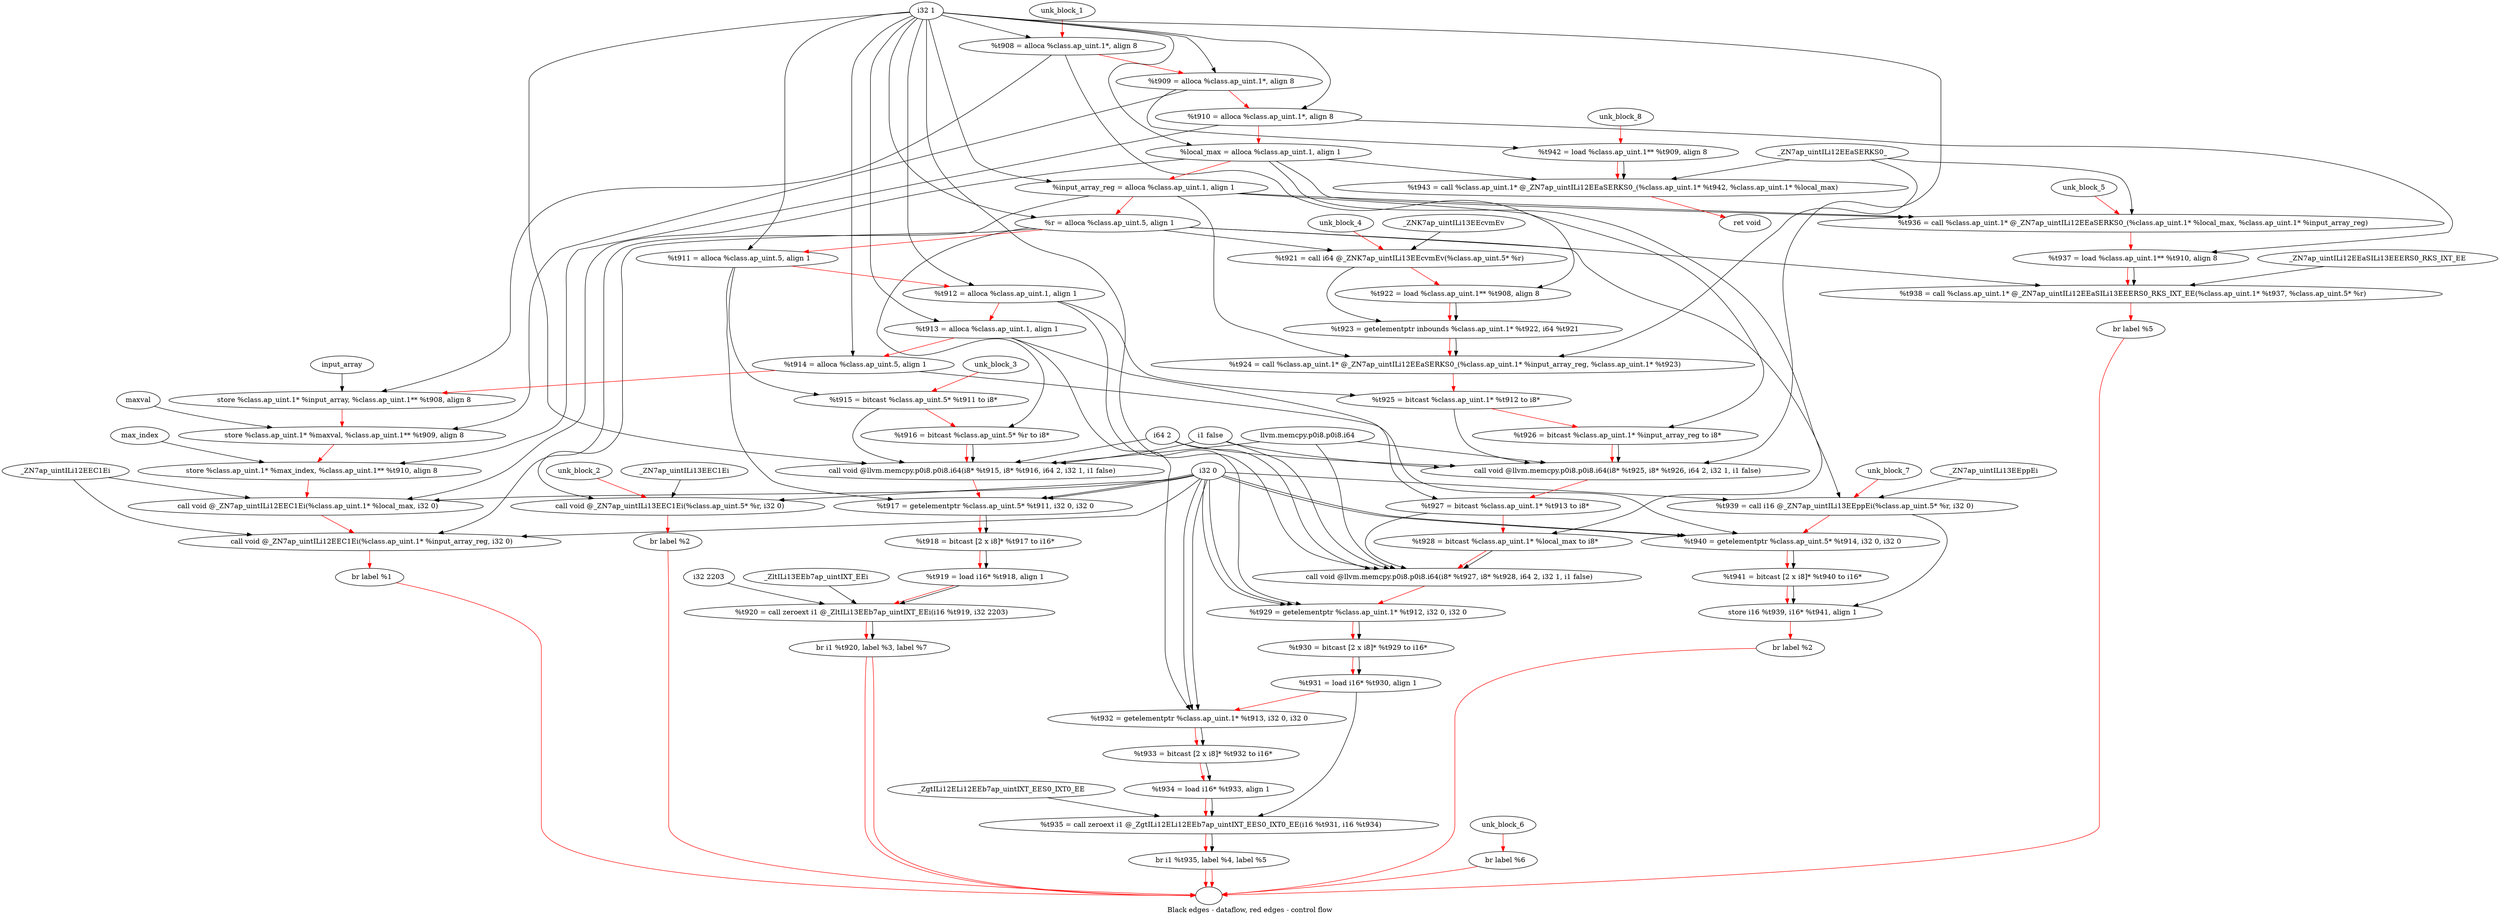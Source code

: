 digraph G {
compound=true
label="Black edges - dataflow, red edges - control flow"
"t908" [label="  %t908 = alloca %class.ap_uint.1*, align 8"]
"t909" [label="  %t909 = alloca %class.ap_uint.1*, align 8"]
"t910" [label="  %t910 = alloca %class.ap_uint.1*, align 8"]
"local_max" [label="  %local_max = alloca %class.ap_uint.1, align 1"]
"input_array_reg" [label="  %input_array_reg = alloca %class.ap_uint.1, align 1"]
"r" [label="  %r = alloca %class.ap_uint.5, align 1"]
"t911" [label="  %t911 = alloca %class.ap_uint.5, align 1"]
"t912" [label="  %t912 = alloca %class.ap_uint.1, align 1"]
"t913" [label="  %t913 = alloca %class.ap_uint.1, align 1"]
"t914" [label="  %t914 = alloca %class.ap_uint.5, align 1"]
"_1" [label="  store %class.ap_uint.1* %input_array, %class.ap_uint.1** %t908, align 8"]
"_2" [label="  store %class.ap_uint.1* %maxval, %class.ap_uint.1** %t909, align 8"]
"_3" [label="  store %class.ap_uint.1* %max_index, %class.ap_uint.1** %t910, align 8"]
"_4" [label="  call void @_ZN7ap_uintILi12EEC1Ei(%class.ap_uint.1* %local_max, i32 0)"]
"_5" [label="  call void @_ZN7ap_uintILi12EEC1Ei(%class.ap_uint.1* %input_array_reg, i32 0)"]
"_6" [label="  br label %1"]
"unk_block_1" -> "t908"[color=red]
"i32 1" -> "t908"
"t908" -> "t909"[color=red weight=2]
"i32 1" -> "t909"
"t909" -> "t910"[color=red weight=2]
"i32 1" -> "t910"
"t910" -> "local_max"[color=red weight=2]
"i32 1" -> "local_max"
"local_max" -> "input_array_reg"[color=red weight=2]
"i32 1" -> "input_array_reg"
"input_array_reg" -> "r"[color=red weight=2]
"i32 1" -> "r"
"r" -> "t911"[color=red weight=2]
"i32 1" -> "t911"
"t911" -> "t912"[color=red weight=2]
"i32 1" -> "t912"
"t912" -> "t913"[color=red weight=2]
"i32 1" -> "t913"
"t913" -> "t914"[color=red weight=2]
"i32 1" -> "t914"
"t914" -> "_1"[color=red weight=2]
"input_array" -> "_1"
"t908" -> "_1"
"_1" -> "_2"[color=red weight=2]
"maxval" -> "_2"
"t909" -> "_2"
"_2" -> "_3"[color=red weight=2]
"max_index" -> "_3"
"t910" -> "_3"
"_3" -> "_4"[color=red weight=2]
"local_max" -> "_4"
"i32 0" -> "_4"
"_ZN7ap_uintILi12EEC1Ei" -> "_4"
"_4" -> "_5"[color=red weight=2]
"input_array_reg" -> "_5"
"i32 0" -> "_5"
"_ZN7ap_uintILi12EEC1Ei" -> "_5"
"_5" -> "_6"[color=red weight=2]
"_6" -> ""[color=red]

"_7" [label="  call void @_ZN7ap_uintILi13EEC1Ei(%class.ap_uint.5* %r, i32 0)"]
"_8" [label="  br label %2"]
"unk_block_2" -> "_7"[color=red]
"r" -> "_7"
"i32 0" -> "_7"
"_ZN7ap_uintILi13EEC1Ei" -> "_7"
"_7" -> "_8"[color=red weight=2]
"_8" -> ""[color=red]

"t915" [label="  %t915 = bitcast %class.ap_uint.5* %t911 to i8*"]
"t916" [label="  %t916 = bitcast %class.ap_uint.5* %r to i8*"]
"_9" [label="  call void @llvm.memcpy.p0i8.p0i8.i64(i8* %t915, i8* %t916, i64 2, i32 1, i1 false)"]
"t917" [label="  %t917 = getelementptr %class.ap_uint.5* %t911, i32 0, i32 0"]
"t918" [label="  %t918 = bitcast [2 x i8]* %t917 to i16*"]
"t919" [label="  %t919 = load i16* %t918, align 1"]
"t920" [label="  %t920 = call zeroext i1 @_ZltILi13EEb7ap_uintIXT_EEi(i16 %t919, i32 2203)"]
"_10" [label="  br i1 %t920, label %3, label %7"]
"unk_block_3" -> "t915"[color=red]
"t911" -> "t915"
"t915" -> "t916"[color=red weight=2]
"r" -> "t916"
"t916" -> "_9"[color=red weight=2]
"t915" -> "_9"
"t916" -> "_9"
"i64 2" -> "_9"
"i32 1" -> "_9"
"i1 false" -> "_9"
"llvm.memcpy.p0i8.p0i8.i64" -> "_9"
"_9" -> "t917"[color=red weight=2]
"t911" -> "t917"
"i32 0" -> "t917"
"i32 0" -> "t917"
"t917" -> "t918"[color=red weight=2]
"t917" -> "t918"
"t918" -> "t919"[color=red weight=2]
"t918" -> "t919"
"t919" -> "t920"[color=red weight=2]
"t919" -> "t920"
"i32 2203" -> "t920"
"_ZltILi13EEb7ap_uintIXT_EEi" -> "t920"
"t920" -> "_10"[color=red weight=2]
"t920" -> "_10"
"_10" -> ""[color=red]
"_10" -> ""[color=red]

"t921" [label="  %t921 = call i64 @_ZNK7ap_uintILi13EEcvmEv(%class.ap_uint.5* %r)"]
"t922" [label="  %t922 = load %class.ap_uint.1** %t908, align 8"]
"t923" [label="  %t923 = getelementptr inbounds %class.ap_uint.1* %t922, i64 %t921"]
"t924" [label="  %t924 = call %class.ap_uint.1* @_ZN7ap_uintILi12EEaSERKS0_(%class.ap_uint.1* %input_array_reg, %class.ap_uint.1* %t923)"]
"t925" [label="  %t925 = bitcast %class.ap_uint.1* %t912 to i8*"]
"t926" [label="  %t926 = bitcast %class.ap_uint.1* %input_array_reg to i8*"]
"_11" [label="  call void @llvm.memcpy.p0i8.p0i8.i64(i8* %t925, i8* %t926, i64 2, i32 1, i1 false)"]
"t927" [label="  %t927 = bitcast %class.ap_uint.1* %t913 to i8*"]
"t928" [label="  %t928 = bitcast %class.ap_uint.1* %local_max to i8*"]
"_12" [label="  call void @llvm.memcpy.p0i8.p0i8.i64(i8* %t927, i8* %t928, i64 2, i32 1, i1 false)"]
"t929" [label="  %t929 = getelementptr %class.ap_uint.1* %t912, i32 0, i32 0"]
"t930" [label="  %t930 = bitcast [2 x i8]* %t929 to i16*"]
"t931" [label="  %t931 = load i16* %t930, align 1"]
"t932" [label="  %t932 = getelementptr %class.ap_uint.1* %t913, i32 0, i32 0"]
"t933" [label="  %t933 = bitcast [2 x i8]* %t932 to i16*"]
"t934" [label="  %t934 = load i16* %t933, align 1"]
"t935" [label="  %t935 = call zeroext i1 @_ZgtILi12ELi12EEb7ap_uintIXT_EES0_IXT0_EE(i16 %t931, i16 %t934)"]
"_13" [label="  br i1 %t935, label %4, label %5"]
"unk_block_4" -> "t921"[color=red]
"r" -> "t921"
"_ZNK7ap_uintILi13EEcvmEv" -> "t921"
"t921" -> "t922"[color=red weight=2]
"t908" -> "t922"
"t922" -> "t923"[color=red weight=2]
"t922" -> "t923"
"t921" -> "t923"
"t923" -> "t924"[color=red weight=2]
"input_array_reg" -> "t924"
"t923" -> "t924"
"_ZN7ap_uintILi12EEaSERKS0_" -> "t924"
"t924" -> "t925"[color=red weight=2]
"t912" -> "t925"
"t925" -> "t926"[color=red weight=2]
"input_array_reg" -> "t926"
"t926" -> "_11"[color=red weight=2]
"t925" -> "_11"
"t926" -> "_11"
"i64 2" -> "_11"
"i32 1" -> "_11"
"i1 false" -> "_11"
"llvm.memcpy.p0i8.p0i8.i64" -> "_11"
"_11" -> "t927"[color=red weight=2]
"t913" -> "t927"
"t927" -> "t928"[color=red weight=2]
"local_max" -> "t928"
"t928" -> "_12"[color=red weight=2]
"t927" -> "_12"
"t928" -> "_12"
"i64 2" -> "_12"
"i32 1" -> "_12"
"i1 false" -> "_12"
"llvm.memcpy.p0i8.p0i8.i64" -> "_12"
"_12" -> "t929"[color=red weight=2]
"t912" -> "t929"
"i32 0" -> "t929"
"i32 0" -> "t929"
"t929" -> "t930"[color=red weight=2]
"t929" -> "t930"
"t930" -> "t931"[color=red weight=2]
"t930" -> "t931"
"t931" -> "t932"[color=red weight=2]
"t913" -> "t932"
"i32 0" -> "t932"
"i32 0" -> "t932"
"t932" -> "t933"[color=red weight=2]
"t932" -> "t933"
"t933" -> "t934"[color=red weight=2]
"t933" -> "t934"
"t934" -> "t935"[color=red weight=2]
"t931" -> "t935"
"t934" -> "t935"
"_ZgtILi12ELi12EEb7ap_uintIXT_EES0_IXT0_EE" -> "t935"
"t935" -> "_13"[color=red weight=2]
"t935" -> "_13"
"_13" -> ""[color=red]
"_13" -> ""[color=red]

"t936" [label="  %t936 = call %class.ap_uint.1* @_ZN7ap_uintILi12EEaSERKS0_(%class.ap_uint.1* %local_max, %class.ap_uint.1* %input_array_reg)"]
"t937" [label="  %t937 = load %class.ap_uint.1** %t910, align 8"]
"t938" [label="  %t938 = call %class.ap_uint.1* @_ZN7ap_uintILi12EEaSILi13EEERS0_RKS_IXT_EE(%class.ap_uint.1* %t937, %class.ap_uint.5* %r)"]
"_14" [label="  br label %5"]
"unk_block_5" -> "t936"[color=red]
"local_max" -> "t936"
"input_array_reg" -> "t936"
"_ZN7ap_uintILi12EEaSERKS0_" -> "t936"
"t936" -> "t937"[color=red weight=2]
"t910" -> "t937"
"t937" -> "t938"[color=red weight=2]
"t937" -> "t938"
"r" -> "t938"
"_ZN7ap_uintILi12EEaSILi13EEERS0_RKS_IXT_EE" -> "t938"
"t938" -> "_14"[color=red weight=2]
"_14" -> ""[color=red]

"_15" [label="  br label %6"]
"unk_block_6" -> "_15"[color=red]
"_15" -> ""[color=red]

"t939" [label="  %t939 = call i16 @_ZN7ap_uintILi13EEppEi(%class.ap_uint.5* %r, i32 0)"]
"t940" [label="  %t940 = getelementptr %class.ap_uint.5* %t914, i32 0, i32 0"]
"t941" [label="  %t941 = bitcast [2 x i8]* %t940 to i16*"]
"_16" [label="  store i16 %t939, i16* %t941, align 1"]
"_17" [label="  br label %2"]
"unk_block_7" -> "t939"[color=red]
"r" -> "t939"
"i32 0" -> "t939"
"_ZN7ap_uintILi13EEppEi" -> "t939"
"t939" -> "t940"[color=red weight=2]
"t914" -> "t940"
"i32 0" -> "t940"
"i32 0" -> "t940"
"t940" -> "t941"[color=red weight=2]
"t940" -> "t941"
"t941" -> "_16"[color=red weight=2]
"t939" -> "_16"
"t941" -> "_16"
"_16" -> "_17"[color=red weight=2]
"_17" -> ""[color=red]

"t942" [label="  %t942 = load %class.ap_uint.1** %t909, align 8"]
"t943" [label="  %t943 = call %class.ap_uint.1* @_ZN7ap_uintILi12EEaSERKS0_(%class.ap_uint.1* %t942, %class.ap_uint.1* %local_max)"]
"_18" [label="  ret void"]
"unk_block_8" -> "t942"[color=red]
"t909" -> "t942"
"t942" -> "t943"[color=red weight=2]
"t942" -> "t943"
"local_max" -> "t943"
"_ZN7ap_uintILi12EEaSERKS0_" -> "t943"
"t943" -> "_18"[color=red weight=2]

}
